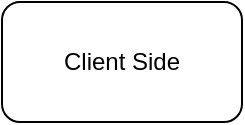 <mxfile>
    <diagram id="1ZKUUG1BIl3qPnsz_3ZX" name="Page-1">
        <mxGraphModel dx="635" dy="495" grid="1" gridSize="10" guides="1" tooltips="1" connect="1" arrows="1" fold="1" page="1" pageScale="1" pageWidth="850" pageHeight="1100" math="0" shadow="0">
            <root>
                <mxCell id="0"/>
                <mxCell id="1" parent="0"/>
                <mxCell id="2" value="Client Side" style="rounded=1;whiteSpace=wrap;html=1;" vertex="1" parent="1">
                    <mxGeometry x="270" y="230" width="120" height="60" as="geometry"/>
                </mxCell>
            </root>
        </mxGraphModel>
    </diagram>
</mxfile>
